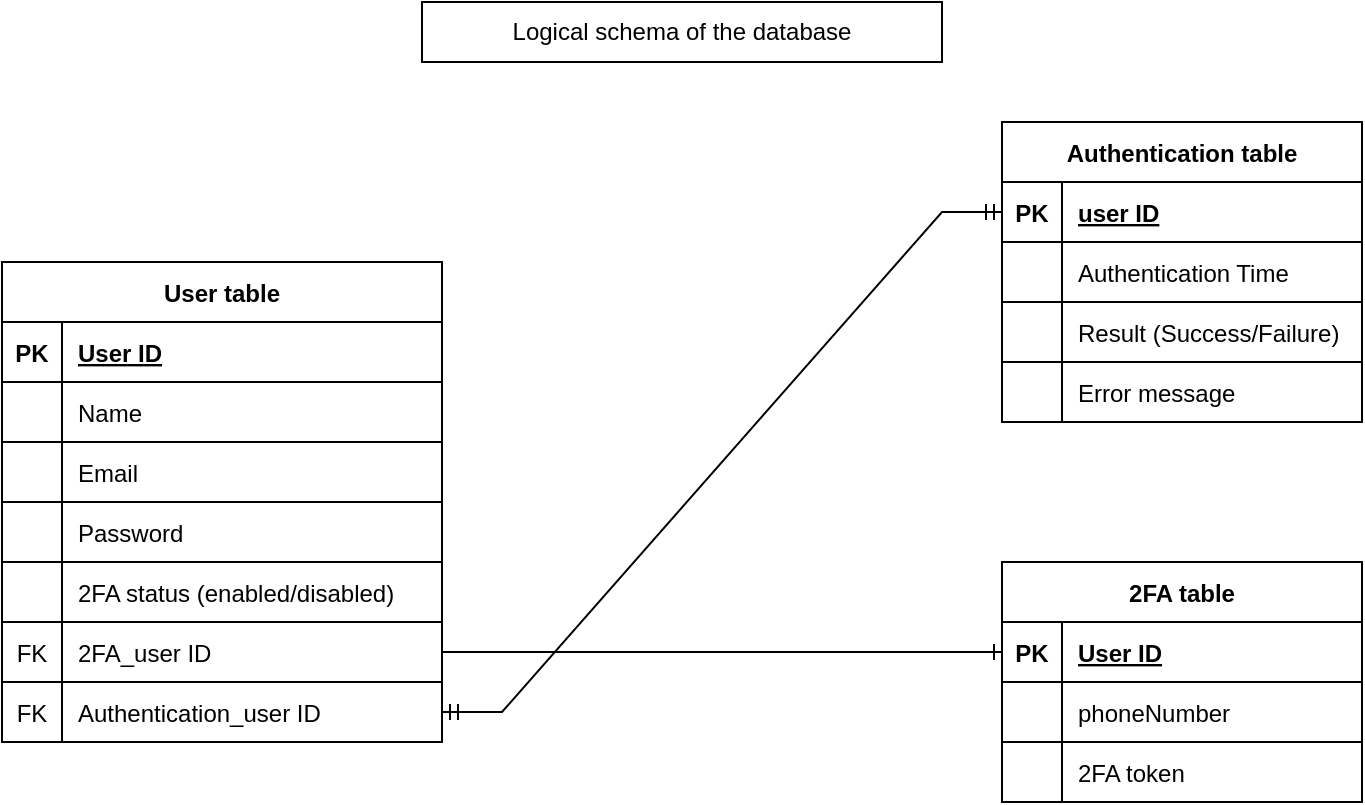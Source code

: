 <mxfile version="20.8.13" type="github">
  <diagram name="Страница 1" id="leifeWrNNqIRiTxgDGSo">
    <mxGraphModel dx="1135" dy="668" grid="1" gridSize="10" guides="1" tooltips="1" connect="1" arrows="1" fold="1" page="1" pageScale="1" pageWidth="827" pageHeight="1169" math="0" shadow="0">
      <root>
        <mxCell id="0" />
        <mxCell id="1" parent="0" />
        <mxCell id="mLnD-5pxLrGLw01JmvHv-5" value="User table" style="shape=table;startSize=30;container=1;collapsible=1;childLayout=tableLayout;fixedRows=1;rowLines=1;fontStyle=1;align=center;resizeLast=1;" vertex="1" parent="1">
          <mxGeometry x="20" y="180" width="220" height="240" as="geometry" />
        </mxCell>
        <mxCell id="mLnD-5pxLrGLw01JmvHv-6" value="" style="shape=tableRow;horizontal=0;startSize=0;swimlaneHead=0;swimlaneBody=0;fillColor=none;collapsible=0;dropTarget=0;points=[[0,0.5],[1,0.5]];portConstraint=eastwest;top=0;left=0;right=0;bottom=1;" vertex="1" parent="mLnD-5pxLrGLw01JmvHv-5">
          <mxGeometry y="30" width="220" height="30" as="geometry" />
        </mxCell>
        <mxCell id="mLnD-5pxLrGLw01JmvHv-7" value="PK" style="shape=partialRectangle;connectable=0;fillColor=none;top=0;left=0;bottom=0;right=0;fontStyle=1;overflow=hidden;" vertex="1" parent="mLnD-5pxLrGLw01JmvHv-6">
          <mxGeometry width="30" height="30" as="geometry">
            <mxRectangle width="30" height="30" as="alternateBounds" />
          </mxGeometry>
        </mxCell>
        <mxCell id="mLnD-5pxLrGLw01JmvHv-8" value="User ID" style="shape=partialRectangle;connectable=0;fillColor=none;top=0;left=0;bottom=0;right=0;align=left;spacingLeft=6;fontStyle=5;overflow=hidden;" vertex="1" parent="mLnD-5pxLrGLw01JmvHv-6">
          <mxGeometry x="30" width="190" height="30" as="geometry">
            <mxRectangle width="190" height="30" as="alternateBounds" />
          </mxGeometry>
        </mxCell>
        <mxCell id="mLnD-5pxLrGLw01JmvHv-9" value="" style="shape=tableRow;horizontal=0;startSize=0;swimlaneHead=0;swimlaneBody=0;fillColor=none;collapsible=0;dropTarget=0;points=[[0,0.5],[1,0.5]];portConstraint=eastwest;top=0;left=0;right=0;bottom=0;" vertex="1" parent="mLnD-5pxLrGLw01JmvHv-5">
          <mxGeometry y="60" width="220" height="30" as="geometry" />
        </mxCell>
        <mxCell id="mLnD-5pxLrGLw01JmvHv-10" value="" style="shape=partialRectangle;connectable=0;fillColor=none;top=0;left=0;bottom=0;right=0;editable=1;overflow=hidden;" vertex="1" parent="mLnD-5pxLrGLw01JmvHv-9">
          <mxGeometry width="30" height="30" as="geometry">
            <mxRectangle width="30" height="30" as="alternateBounds" />
          </mxGeometry>
        </mxCell>
        <mxCell id="mLnD-5pxLrGLw01JmvHv-11" value="Name" style="shape=partialRectangle;connectable=0;fillColor=none;top=0;left=0;bottom=0;right=0;align=left;spacingLeft=6;overflow=hidden;" vertex="1" parent="mLnD-5pxLrGLw01JmvHv-9">
          <mxGeometry x="30" width="190" height="30" as="geometry">
            <mxRectangle width="190" height="30" as="alternateBounds" />
          </mxGeometry>
        </mxCell>
        <mxCell id="mLnD-5pxLrGLw01JmvHv-12" value="" style="shape=tableRow;horizontal=0;startSize=0;swimlaneHead=0;swimlaneBody=0;fillColor=none;collapsible=0;dropTarget=0;points=[[0,0.5],[1,0.5]];portConstraint=eastwest;top=0;left=0;right=0;bottom=0;" vertex="1" parent="mLnD-5pxLrGLw01JmvHv-5">
          <mxGeometry y="90" width="220" height="30" as="geometry" />
        </mxCell>
        <mxCell id="mLnD-5pxLrGLw01JmvHv-13" value="" style="shape=partialRectangle;connectable=0;fillColor=none;top=0;left=0;bottom=0;right=0;editable=1;overflow=hidden;" vertex="1" parent="mLnD-5pxLrGLw01JmvHv-12">
          <mxGeometry width="30" height="30" as="geometry">
            <mxRectangle width="30" height="30" as="alternateBounds" />
          </mxGeometry>
        </mxCell>
        <mxCell id="mLnD-5pxLrGLw01JmvHv-14" value="Email" style="shape=partialRectangle;connectable=0;fillColor=none;top=0;left=0;bottom=0;right=0;align=left;spacingLeft=6;overflow=hidden;" vertex="1" parent="mLnD-5pxLrGLw01JmvHv-12">
          <mxGeometry x="30" width="190" height="30" as="geometry">
            <mxRectangle width="190" height="30" as="alternateBounds" />
          </mxGeometry>
        </mxCell>
        <mxCell id="mLnD-5pxLrGLw01JmvHv-15" value="" style="shape=tableRow;horizontal=0;startSize=0;swimlaneHead=0;swimlaneBody=0;fillColor=none;collapsible=0;dropTarget=0;points=[[0,0.5],[1,0.5]];portConstraint=eastwest;top=0;left=0;right=0;bottom=0;" vertex="1" parent="mLnD-5pxLrGLw01JmvHv-5">
          <mxGeometry y="120" width="220" height="30" as="geometry" />
        </mxCell>
        <mxCell id="mLnD-5pxLrGLw01JmvHv-16" value="" style="shape=partialRectangle;connectable=0;fillColor=none;top=0;left=0;bottom=0;right=0;editable=1;overflow=hidden;" vertex="1" parent="mLnD-5pxLrGLw01JmvHv-15">
          <mxGeometry width="30" height="30" as="geometry">
            <mxRectangle width="30" height="30" as="alternateBounds" />
          </mxGeometry>
        </mxCell>
        <mxCell id="mLnD-5pxLrGLw01JmvHv-17" value="Password" style="shape=partialRectangle;connectable=0;fillColor=none;top=0;left=0;bottom=0;right=0;align=left;spacingLeft=6;overflow=hidden;" vertex="1" parent="mLnD-5pxLrGLw01JmvHv-15">
          <mxGeometry x="30" width="190" height="30" as="geometry">
            <mxRectangle width="190" height="30" as="alternateBounds" />
          </mxGeometry>
        </mxCell>
        <mxCell id="mLnD-5pxLrGLw01JmvHv-80" style="shape=tableRow;horizontal=0;startSize=0;swimlaneHead=0;swimlaneBody=0;fillColor=none;collapsible=0;dropTarget=0;points=[[0,0.5],[1,0.5]];portConstraint=eastwest;top=0;left=0;right=0;bottom=0;" vertex="1" parent="mLnD-5pxLrGLw01JmvHv-5">
          <mxGeometry y="150" width="220" height="30" as="geometry" />
        </mxCell>
        <mxCell id="mLnD-5pxLrGLw01JmvHv-81" style="shape=partialRectangle;connectable=0;fillColor=none;top=0;left=0;bottom=0;right=0;editable=1;overflow=hidden;" vertex="1" parent="mLnD-5pxLrGLw01JmvHv-80">
          <mxGeometry width="30" height="30" as="geometry">
            <mxRectangle width="30" height="30" as="alternateBounds" />
          </mxGeometry>
        </mxCell>
        <mxCell id="mLnD-5pxLrGLw01JmvHv-82" value="2FA status (enabled/disabled)" style="shape=partialRectangle;connectable=0;fillColor=none;top=0;left=0;bottom=0;right=0;align=left;spacingLeft=6;overflow=hidden;" vertex="1" parent="mLnD-5pxLrGLw01JmvHv-80">
          <mxGeometry x="30" width="190" height="30" as="geometry">
            <mxRectangle width="190" height="30" as="alternateBounds" />
          </mxGeometry>
        </mxCell>
        <mxCell id="mLnD-5pxLrGLw01JmvHv-93" value="" style="shape=tableRow;horizontal=0;startSize=0;swimlaneHead=0;swimlaneBody=0;fillColor=none;collapsible=0;dropTarget=0;points=[[0,0.5],[1,0.5]];portConstraint=eastwest;top=0;left=0;right=0;bottom=0;" vertex="1" parent="mLnD-5pxLrGLw01JmvHv-5">
          <mxGeometry y="180" width="220" height="30" as="geometry" />
        </mxCell>
        <mxCell id="mLnD-5pxLrGLw01JmvHv-94" value="FK" style="shape=partialRectangle;connectable=0;fillColor=none;top=0;left=0;bottom=0;right=0;fontStyle=0;overflow=hidden;" vertex="1" parent="mLnD-5pxLrGLw01JmvHv-93">
          <mxGeometry width="30" height="30" as="geometry">
            <mxRectangle width="30" height="30" as="alternateBounds" />
          </mxGeometry>
        </mxCell>
        <mxCell id="mLnD-5pxLrGLw01JmvHv-95" value="2FA_user ID" style="shape=partialRectangle;connectable=0;fillColor=none;top=0;left=0;bottom=0;right=0;align=left;spacingLeft=6;fontStyle=0;overflow=hidden;" vertex="1" parent="mLnD-5pxLrGLw01JmvHv-93">
          <mxGeometry x="30" width="190" height="30" as="geometry">
            <mxRectangle width="190" height="30" as="alternateBounds" />
          </mxGeometry>
        </mxCell>
        <mxCell id="mLnD-5pxLrGLw01JmvHv-98" value="" style="shape=tableRow;horizontal=0;startSize=0;swimlaneHead=0;swimlaneBody=0;fillColor=none;collapsible=0;dropTarget=0;points=[[0,0.5],[1,0.5]];portConstraint=eastwest;top=0;left=0;right=0;bottom=0;" vertex="1" parent="mLnD-5pxLrGLw01JmvHv-5">
          <mxGeometry y="210" width="220" height="30" as="geometry" />
        </mxCell>
        <mxCell id="mLnD-5pxLrGLw01JmvHv-99" value="FK" style="shape=partialRectangle;connectable=0;fillColor=none;top=0;left=0;bottom=0;right=0;fontStyle=0;overflow=hidden;" vertex="1" parent="mLnD-5pxLrGLw01JmvHv-98">
          <mxGeometry width="30" height="30" as="geometry">
            <mxRectangle width="30" height="30" as="alternateBounds" />
          </mxGeometry>
        </mxCell>
        <mxCell id="mLnD-5pxLrGLw01JmvHv-100" value="Authentication_user ID" style="shape=partialRectangle;connectable=0;fillColor=none;top=0;left=0;bottom=0;right=0;align=left;spacingLeft=6;fontStyle=0;overflow=hidden;" vertex="1" parent="mLnD-5pxLrGLw01JmvHv-98">
          <mxGeometry x="30" width="190" height="30" as="geometry">
            <mxRectangle width="190" height="30" as="alternateBounds" />
          </mxGeometry>
        </mxCell>
        <mxCell id="mLnD-5pxLrGLw01JmvHv-50" value="2FA table" style="shape=table;startSize=30;container=1;collapsible=1;childLayout=tableLayout;fixedRows=1;rowLines=1;fontStyle=1;align=center;resizeLast=1;" vertex="1" parent="1">
          <mxGeometry x="520" y="330" width="180" height="120" as="geometry" />
        </mxCell>
        <mxCell id="mLnD-5pxLrGLw01JmvHv-51" value="" style="shape=tableRow;horizontal=0;startSize=0;swimlaneHead=0;swimlaneBody=0;fillColor=none;collapsible=0;dropTarget=0;points=[[0,0.5],[1,0.5]];portConstraint=eastwest;top=0;left=0;right=0;bottom=1;" vertex="1" parent="mLnD-5pxLrGLw01JmvHv-50">
          <mxGeometry y="30" width="180" height="30" as="geometry" />
        </mxCell>
        <mxCell id="mLnD-5pxLrGLw01JmvHv-52" value="PK" style="shape=partialRectangle;connectable=0;fillColor=none;top=0;left=0;bottom=0;right=0;fontStyle=1;overflow=hidden;" vertex="1" parent="mLnD-5pxLrGLw01JmvHv-51">
          <mxGeometry width="30" height="30" as="geometry">
            <mxRectangle width="30" height="30" as="alternateBounds" />
          </mxGeometry>
        </mxCell>
        <mxCell id="mLnD-5pxLrGLw01JmvHv-53" value="User ID" style="shape=partialRectangle;connectable=0;fillColor=none;top=0;left=0;bottom=0;right=0;align=left;spacingLeft=6;fontStyle=5;overflow=hidden;" vertex="1" parent="mLnD-5pxLrGLw01JmvHv-51">
          <mxGeometry x="30" width="150" height="30" as="geometry">
            <mxRectangle width="150" height="30" as="alternateBounds" />
          </mxGeometry>
        </mxCell>
        <mxCell id="mLnD-5pxLrGLw01JmvHv-54" value="" style="shape=tableRow;horizontal=0;startSize=0;swimlaneHead=0;swimlaneBody=0;fillColor=none;collapsible=0;dropTarget=0;points=[[0,0.5],[1,0.5]];portConstraint=eastwest;top=0;left=0;right=0;bottom=0;" vertex="1" parent="mLnD-5pxLrGLw01JmvHv-50">
          <mxGeometry y="60" width="180" height="30" as="geometry" />
        </mxCell>
        <mxCell id="mLnD-5pxLrGLw01JmvHv-55" value="" style="shape=partialRectangle;connectable=0;fillColor=none;top=0;left=0;bottom=0;right=0;editable=1;overflow=hidden;" vertex="1" parent="mLnD-5pxLrGLw01JmvHv-54">
          <mxGeometry width="30" height="30" as="geometry">
            <mxRectangle width="30" height="30" as="alternateBounds" />
          </mxGeometry>
        </mxCell>
        <mxCell id="mLnD-5pxLrGLw01JmvHv-56" value="phoneNumber" style="shape=partialRectangle;connectable=0;fillColor=none;top=0;left=0;bottom=0;right=0;align=left;spacingLeft=6;overflow=hidden;" vertex="1" parent="mLnD-5pxLrGLw01JmvHv-54">
          <mxGeometry x="30" width="150" height="30" as="geometry">
            <mxRectangle width="150" height="30" as="alternateBounds" />
          </mxGeometry>
        </mxCell>
        <mxCell id="mLnD-5pxLrGLw01JmvHv-60" value="" style="shape=tableRow;horizontal=0;startSize=0;swimlaneHead=0;swimlaneBody=0;fillColor=none;collapsible=0;dropTarget=0;points=[[0,0.5],[1,0.5]];portConstraint=eastwest;top=0;left=0;right=0;bottom=0;" vertex="1" parent="mLnD-5pxLrGLw01JmvHv-50">
          <mxGeometry y="90" width="180" height="30" as="geometry" />
        </mxCell>
        <mxCell id="mLnD-5pxLrGLw01JmvHv-61" value="" style="shape=partialRectangle;connectable=0;fillColor=none;top=0;left=0;bottom=0;right=0;editable=1;overflow=hidden;" vertex="1" parent="mLnD-5pxLrGLw01JmvHv-60">
          <mxGeometry width="30" height="30" as="geometry">
            <mxRectangle width="30" height="30" as="alternateBounds" />
          </mxGeometry>
        </mxCell>
        <mxCell id="mLnD-5pxLrGLw01JmvHv-62" value="2FA token" style="shape=partialRectangle;connectable=0;fillColor=none;top=0;left=0;bottom=0;right=0;align=left;spacingLeft=6;overflow=hidden;" vertex="1" parent="mLnD-5pxLrGLw01JmvHv-60">
          <mxGeometry x="30" width="150" height="30" as="geometry">
            <mxRectangle width="150" height="30" as="alternateBounds" />
          </mxGeometry>
        </mxCell>
        <mxCell id="mLnD-5pxLrGLw01JmvHv-63" value="Authentication table" style="shape=table;startSize=30;container=1;collapsible=1;childLayout=tableLayout;fixedRows=1;rowLines=1;fontStyle=1;align=center;resizeLast=1;" vertex="1" parent="1">
          <mxGeometry x="520" y="110" width="180" height="150" as="geometry" />
        </mxCell>
        <mxCell id="mLnD-5pxLrGLw01JmvHv-64" value="" style="shape=tableRow;horizontal=0;startSize=0;swimlaneHead=0;swimlaneBody=0;fillColor=none;collapsible=0;dropTarget=0;points=[[0,0.5],[1,0.5]];portConstraint=eastwest;top=0;left=0;right=0;bottom=1;" vertex="1" parent="mLnD-5pxLrGLw01JmvHv-63">
          <mxGeometry y="30" width="180" height="30" as="geometry" />
        </mxCell>
        <mxCell id="mLnD-5pxLrGLw01JmvHv-65" value="PK" style="shape=partialRectangle;connectable=0;fillColor=none;top=0;left=0;bottom=0;right=0;fontStyle=1;overflow=hidden;" vertex="1" parent="mLnD-5pxLrGLw01JmvHv-64">
          <mxGeometry width="30" height="30" as="geometry">
            <mxRectangle width="30" height="30" as="alternateBounds" />
          </mxGeometry>
        </mxCell>
        <mxCell id="mLnD-5pxLrGLw01JmvHv-66" value="user ID" style="shape=partialRectangle;connectable=0;fillColor=none;top=0;left=0;bottom=0;right=0;align=left;spacingLeft=6;fontStyle=5;overflow=hidden;" vertex="1" parent="mLnD-5pxLrGLw01JmvHv-64">
          <mxGeometry x="30" width="150" height="30" as="geometry">
            <mxRectangle width="150" height="30" as="alternateBounds" />
          </mxGeometry>
        </mxCell>
        <mxCell id="mLnD-5pxLrGLw01JmvHv-67" value="" style="shape=tableRow;horizontal=0;startSize=0;swimlaneHead=0;swimlaneBody=0;fillColor=none;collapsible=0;dropTarget=0;points=[[0,0.5],[1,0.5]];portConstraint=eastwest;top=0;left=0;right=0;bottom=0;" vertex="1" parent="mLnD-5pxLrGLw01JmvHv-63">
          <mxGeometry y="60" width="180" height="30" as="geometry" />
        </mxCell>
        <mxCell id="mLnD-5pxLrGLw01JmvHv-68" value="" style="shape=partialRectangle;connectable=0;fillColor=none;top=0;left=0;bottom=0;right=0;editable=1;overflow=hidden;" vertex="1" parent="mLnD-5pxLrGLw01JmvHv-67">
          <mxGeometry width="30" height="30" as="geometry">
            <mxRectangle width="30" height="30" as="alternateBounds" />
          </mxGeometry>
        </mxCell>
        <mxCell id="mLnD-5pxLrGLw01JmvHv-69" value="Authentication Time" style="shape=partialRectangle;connectable=0;fillColor=none;top=0;left=0;bottom=0;right=0;align=left;spacingLeft=6;overflow=hidden;" vertex="1" parent="mLnD-5pxLrGLw01JmvHv-67">
          <mxGeometry x="30" width="150" height="30" as="geometry">
            <mxRectangle width="150" height="30" as="alternateBounds" />
          </mxGeometry>
        </mxCell>
        <mxCell id="mLnD-5pxLrGLw01JmvHv-70" value="" style="shape=tableRow;horizontal=0;startSize=0;swimlaneHead=0;swimlaneBody=0;fillColor=none;collapsible=0;dropTarget=0;points=[[0,0.5],[1,0.5]];portConstraint=eastwest;top=0;left=0;right=0;bottom=0;" vertex="1" parent="mLnD-5pxLrGLw01JmvHv-63">
          <mxGeometry y="90" width="180" height="30" as="geometry" />
        </mxCell>
        <mxCell id="mLnD-5pxLrGLw01JmvHv-71" value="" style="shape=partialRectangle;connectable=0;fillColor=none;top=0;left=0;bottom=0;right=0;editable=1;overflow=hidden;" vertex="1" parent="mLnD-5pxLrGLw01JmvHv-70">
          <mxGeometry width="30" height="30" as="geometry">
            <mxRectangle width="30" height="30" as="alternateBounds" />
          </mxGeometry>
        </mxCell>
        <mxCell id="mLnD-5pxLrGLw01JmvHv-72" value="Result (Success/Failure)" style="shape=partialRectangle;connectable=0;fillColor=none;top=0;left=0;bottom=0;right=0;align=left;spacingLeft=6;overflow=hidden;" vertex="1" parent="mLnD-5pxLrGLw01JmvHv-70">
          <mxGeometry x="30" width="150" height="30" as="geometry">
            <mxRectangle width="150" height="30" as="alternateBounds" />
          </mxGeometry>
        </mxCell>
        <mxCell id="mLnD-5pxLrGLw01JmvHv-73" value="" style="shape=tableRow;horizontal=0;startSize=0;swimlaneHead=0;swimlaneBody=0;fillColor=none;collapsible=0;dropTarget=0;points=[[0,0.5],[1,0.5]];portConstraint=eastwest;top=0;left=0;right=0;bottom=0;" vertex="1" parent="mLnD-5pxLrGLw01JmvHv-63">
          <mxGeometry y="120" width="180" height="30" as="geometry" />
        </mxCell>
        <mxCell id="mLnD-5pxLrGLw01JmvHv-74" value="" style="shape=partialRectangle;connectable=0;fillColor=none;top=0;left=0;bottom=0;right=0;editable=1;overflow=hidden;" vertex="1" parent="mLnD-5pxLrGLw01JmvHv-73">
          <mxGeometry width="30" height="30" as="geometry">
            <mxRectangle width="30" height="30" as="alternateBounds" />
          </mxGeometry>
        </mxCell>
        <mxCell id="mLnD-5pxLrGLw01JmvHv-75" value="Error message" style="shape=partialRectangle;connectable=0;fillColor=none;top=0;left=0;bottom=0;right=0;align=left;spacingLeft=6;overflow=hidden;" vertex="1" parent="mLnD-5pxLrGLw01JmvHv-73">
          <mxGeometry x="30" width="150" height="30" as="geometry">
            <mxRectangle width="150" height="30" as="alternateBounds" />
          </mxGeometry>
        </mxCell>
        <mxCell id="mLnD-5pxLrGLw01JmvHv-87" value="" style="edgeStyle=entityRelationEdgeStyle;fontSize=12;html=1;endArrow=ERone;endFill=1;rounded=0;entryX=0;entryY=0.5;entryDx=0;entryDy=0;" edge="1" parent="1" source="mLnD-5pxLrGLw01JmvHv-93" target="mLnD-5pxLrGLw01JmvHv-51">
          <mxGeometry width="100" height="100" relative="1" as="geometry">
            <mxPoint x="400" y="440" as="sourcePoint" />
            <mxPoint x="370" y="200" as="targetPoint" />
          </mxGeometry>
        </mxCell>
        <mxCell id="mLnD-5pxLrGLw01JmvHv-96" value="" style="edgeStyle=entityRelationEdgeStyle;fontSize=12;html=1;endArrow=ERmandOne;startArrow=ERmandOne;rounded=0;entryX=0;entryY=0.5;entryDx=0;entryDy=0;exitX=1;exitY=0.5;exitDx=0;exitDy=0;" edge="1" parent="1" source="mLnD-5pxLrGLw01JmvHv-98" target="mLnD-5pxLrGLw01JmvHv-64">
          <mxGeometry width="100" height="100" relative="1" as="geometry">
            <mxPoint x="260" y="600" as="sourcePoint" />
            <mxPoint x="370" y="200" as="targetPoint" />
          </mxGeometry>
        </mxCell>
        <mxCell id="mLnD-5pxLrGLw01JmvHv-101" value="Logical schema of the database" style="rounded=0;whiteSpace=wrap;html=1;" vertex="1" parent="1">
          <mxGeometry x="230" y="50" width="260" height="30" as="geometry" />
        </mxCell>
      </root>
    </mxGraphModel>
  </diagram>
</mxfile>
